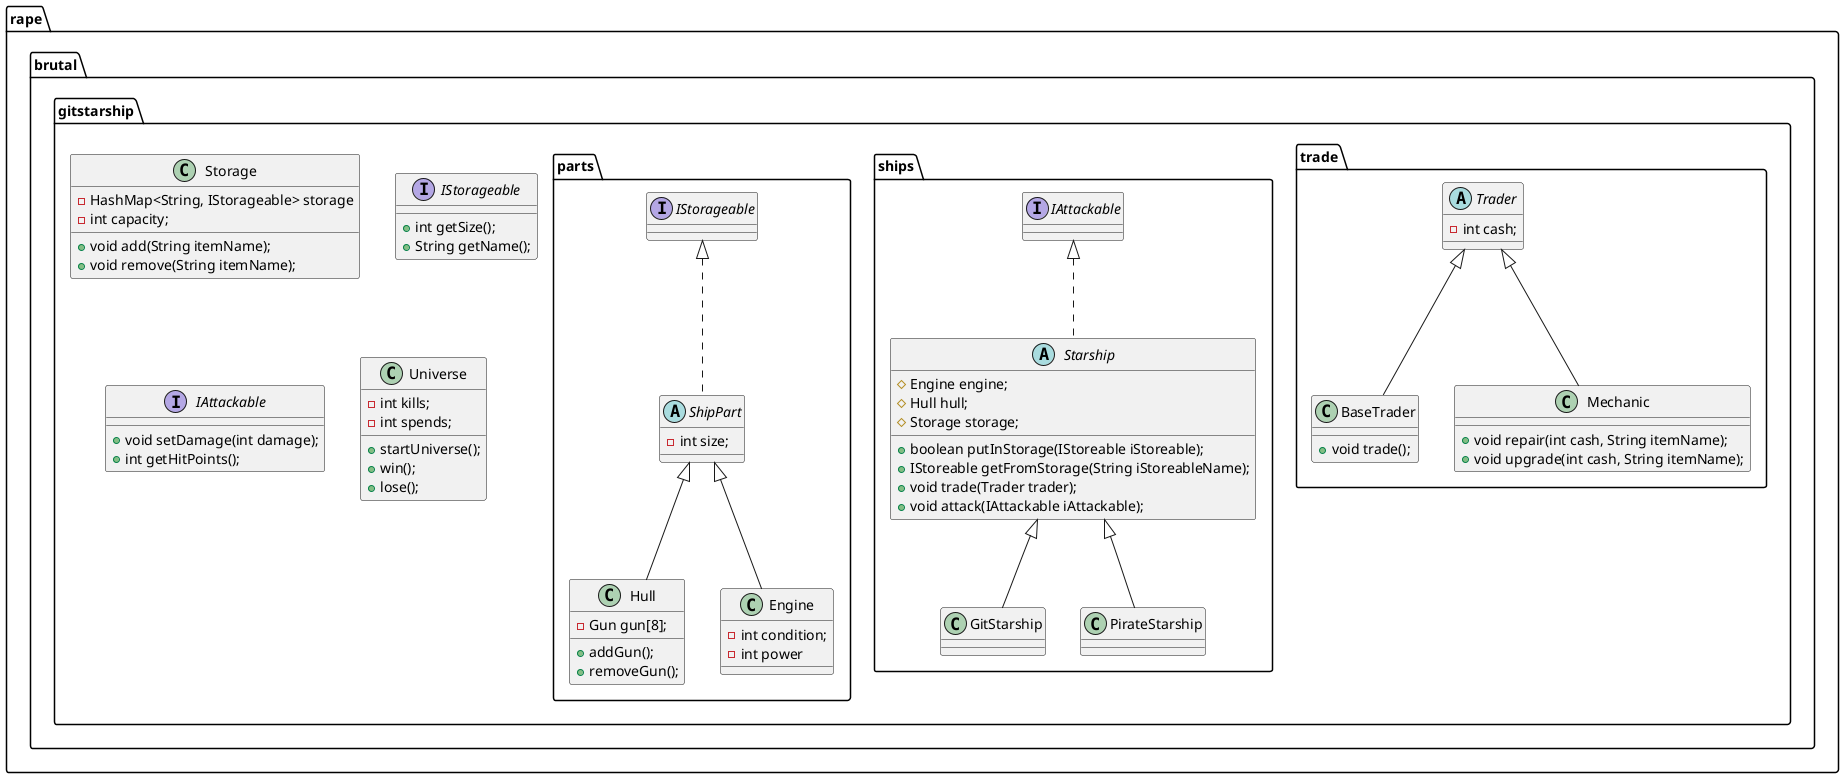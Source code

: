 @startuml

package rape.brutal.gitstarship {

    package trade {

    abstract class Trader {
        -int cash;
    }

    class BaseTrader extends Trader {
        +void trade();
    }



    class Mechanic extends Trader {
        +void repair(int cash, String itemName);
        +void upgrade(int cash, String itemName);
    }

    }

    class Storage{
        -HashMap<String, IStorageable> storage
        +void add(String itemName);
        +void remove(String itemName);
        -int capacity;
    }

    interface IStorageable {
        +int getSize();
        +String getName();

    }

    interface IAttackable {
        +void setDamage(int damage);
        +int getHitPoints();
    }

        package ships {

            Starship <|-- GitStarship
            Starship <|-- PirateStarship

            abstract class Starship implements IAttackable {
                #Engine engine;
                #Hull hull;
                #Storage storage;

                +boolean putInStorage(IStoreable iStoreable);
                +IStoreable getFromStorage(String iStoreableName);
                +void trade(Trader trader);
                +void attack(IAttackable iAttackable);
            }

            class GitStarship {

            }

            class PirateStarship {

            }

        }

        package parts {

        abstract class ShipPart implements IStorageable {
        -int size;
        }

        class Hull extends ShipPart{
        -Gun gun[8];
        +addGun();
        +removeGun();
        }

        class Engine extends ShipPart{
        -int condition;
        -int power
        }
    }

    class Universe {
    -int kills;
    -int spends;
    +startUniverse();
    +win();
    +lose();
    }

}

@enduml